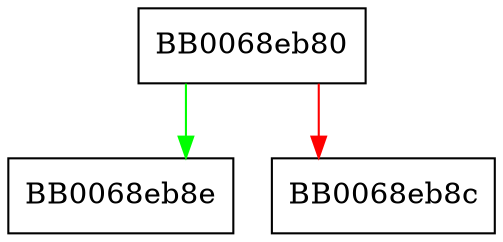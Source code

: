 digraph ossl_prov_bio_gets {
  node [shape="box"];
  graph [splines=ortho];
  BB0068eb80 -> BB0068eb8e [color="green"];
  BB0068eb80 -> BB0068eb8c [color="red"];
}